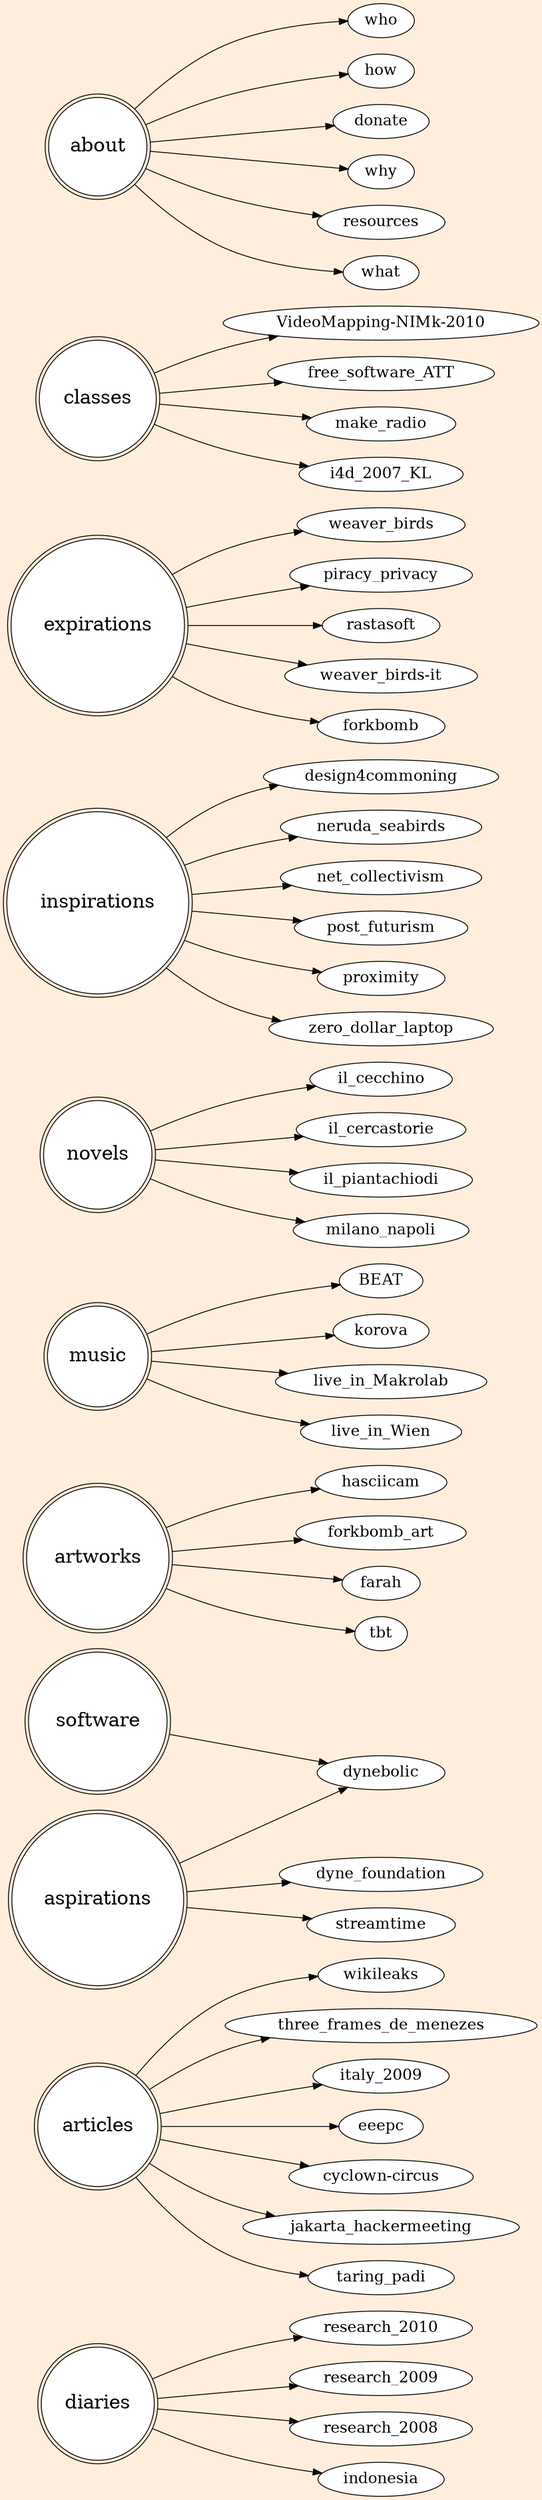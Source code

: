 digraph sitemap {
	graph [root="Jaromil's Musings",
	       size="25,25!",
	       bgcolor="#FFEEDD",
	       rankdir="LR",
	       overlap="false"];
	
	node [URL="\N.html",
	      style="filled",
              fontsize="18",
	      fillcolor="white"];
	"diaries" [shape="doublecircle", fontsize="22"];
	"research_2010" [tooltip="Jaromil's Research 2010"];
	"diaries" -> "research_2010"
	"research_2009" [tooltip="Jaromil's Research 2009"];
	"diaries" -> "research_2009"
	"research_2008" [tooltip="Jaromil's Research 2008"];
	"diaries" -> "research_2008"
	"indonesia" [tooltip="Indonesian diary"];
	"diaries" -> "indonesia"
	"articles" [shape="doublecircle", fontsize="22"];
	"wikileaks" [tooltip="Wikileaks cablegates"];
	"articles" -> "wikileaks"
	"three_frames_de_menezes" [tooltip="Three frames from the life and death of Jean Charles de Menezes"];
	"articles" -> "three_frames_de_menezes"
	"italy_2009" [tooltip="Italy in 2009"];
	"articles" -> "italy_2009"
	"eeepc" [tooltip="EEEPC 300EUR GNU/Linux laptop"];
	"articles" -> "eeepc"
	"cyclown-circus" [tooltip="The globe-trotter Cyclown Circus"];
	"articles" -> "cyclown-circus"
	"jakarta_hackermeeting" [tooltip="Hackers meet in Jakarta"];
	"articles" -> "jakarta_hackermeeting"
	"taring_padi" [tooltip="Taring Padi artist collective"];
	"articles" -> "taring_padi"
	"software" [shape="doublecircle", fontsize="22"];
	"dynebolic" [tooltip="dyne:bolic GNU/Linux the Nomadic Multimedia OS"];
	"software" -> "dynebolic"
	"artworks" [shape="doublecircle", fontsize="22"];
	"hasciicam" [tooltip="HasciiCam"];
	"artworks" -> "hasciicam"
	"forkbomb_art" [tooltip="ASCII Shell Forkbomb"];
	"artworks" -> "forkbomb_art"
	"farah" [tooltip="Farah"];
	"artworks" -> "farah"
	"tbt" [tooltip="Time Based Text"];
	"artworks" -> "tbt"
	"music" [shape="doublecircle", fontsize="22"];
	"BEAT" [tooltip="BEAT"];
	"music" -> "BEAT"
	"korova" [tooltip="Korova nicest dreams"];
	"music" -> "korova"
	"live_in_Makrolab" [tooltip="Live in Makrolab"];
	"music" -> "live_in_Makrolab"
	"live_in_Wien" [tooltip="Live in Wien"];
	"music" -> "live_in_Wien"
	"novels" [shape="doublecircle", fontsize="22"];
	"il_cecchino" [tooltip="Il Cecchino"];
	"novels" -> "il_cecchino"
	"il_cercastorie" [tooltip="Il Cercastorie"];
	"novels" -> "il_cercastorie"
	"il_piantachiodi" [tooltip="Il Piantachiodi"];
	"novels" -> "il_piantachiodi"
	"milano_napoli" [tooltip="Milano - Napoli"];
	"novels" -> "milano_napoli"
	"inspirations" [shape="doublecircle", fontsize="22"];
	"design4commoning" [tooltip="Design for Commoning"];
	"inspirations" -> "design4commoning"
	"neruda_seabirds" [tooltip="Neruda's seabirds"];
	"inspirations" -> "neruda_seabirds"
	"net_collectivism" [tooltip="Network Collectivism"];
	"inspirations" -> "net_collectivism"
	"post_futurism" [tooltip="Manifesto of Post Futurism"];
	"inspirations" -> "post_futurism"
	"proximity" [tooltip="About Proximity"];
	"inspirations" -> "proximity"
	"zero_dollar_laptop" [tooltip="Zero Dollar Laptop Manifesto"];
	"inspirations" -> "zero_dollar_laptop"
	"expirations" [shape="doublecircle", fontsize="22"];
	"weaver_birds" [tooltip="The Weaver Birds"];
	"expirations" -> "weaver_birds"
	"piracy_privacy" [tooltip="Piracy, Privacy and Thought Control"];
	"expirations" -> "piracy_privacy"
	"rastasoft" [tooltip="Rastasoft - Freedom of Creation"];
	"expirations" -> "rastasoft"
	"weaver_birds-it" [tooltip="Gli Uccelli Tessitori"];
	"expirations" -> "weaver_birds-it"
	"forkbomb" [tooltip=":(){ :|:& };: - ou de la bohème digitale"];
	"expirations" -> "forkbomb"
	"aspirations" [shape="doublecircle", fontsize="22"];
	"dyne_foundation" [tooltip="dyne.org free software foundry"];
	"aspirations" -> "dyne_foundation"
	"dynebolic" [tooltip="dyne:bolic - GNU/Linux multimedia live-CD"];
	"aspirations" -> "dynebolic"
	"streamtime" [tooltip="Streamtime "];
	"aspirations" -> "streamtime"
	"classes" [shape="doublecircle", fontsize="22"];
	"VideoMapping-NIMk-2010" [tooltip="Video Mapping Workshop"];
	"classes" -> "VideoMapping-NIMk-2010"
	"free_software_ATT" [tooltip="MA class on Art, Theory & Techniques of Free Software"];
	"classes" -> "free_software_ATT"
	"make_radio" [tooltip="Make Radio"];
	"classes" -> "make_radio"
	"i4d_2007_KL" [tooltip="Video making workshop with Rana Ghose"];
	"classes" -> "i4d_2007_KL"
	"about" [shape="doublecircle", fontsize="22"];
	"who" [tooltip="Who is musing here"];
	"about" -> "who"
	"how" [tooltip="How this journal is made"];
	"about" -> "how"
	"donate" [tooltip="Invite me for a beer :)"];
	"about" -> "donate"
	"why" [tooltip="Why this journal"];
	"about" -> "why"
	"resources" [tooltip="Information resources"];
	"about" -> "resources"
	"what" [tooltip="What you'll find here?"];
	"about" -> "what"
}
